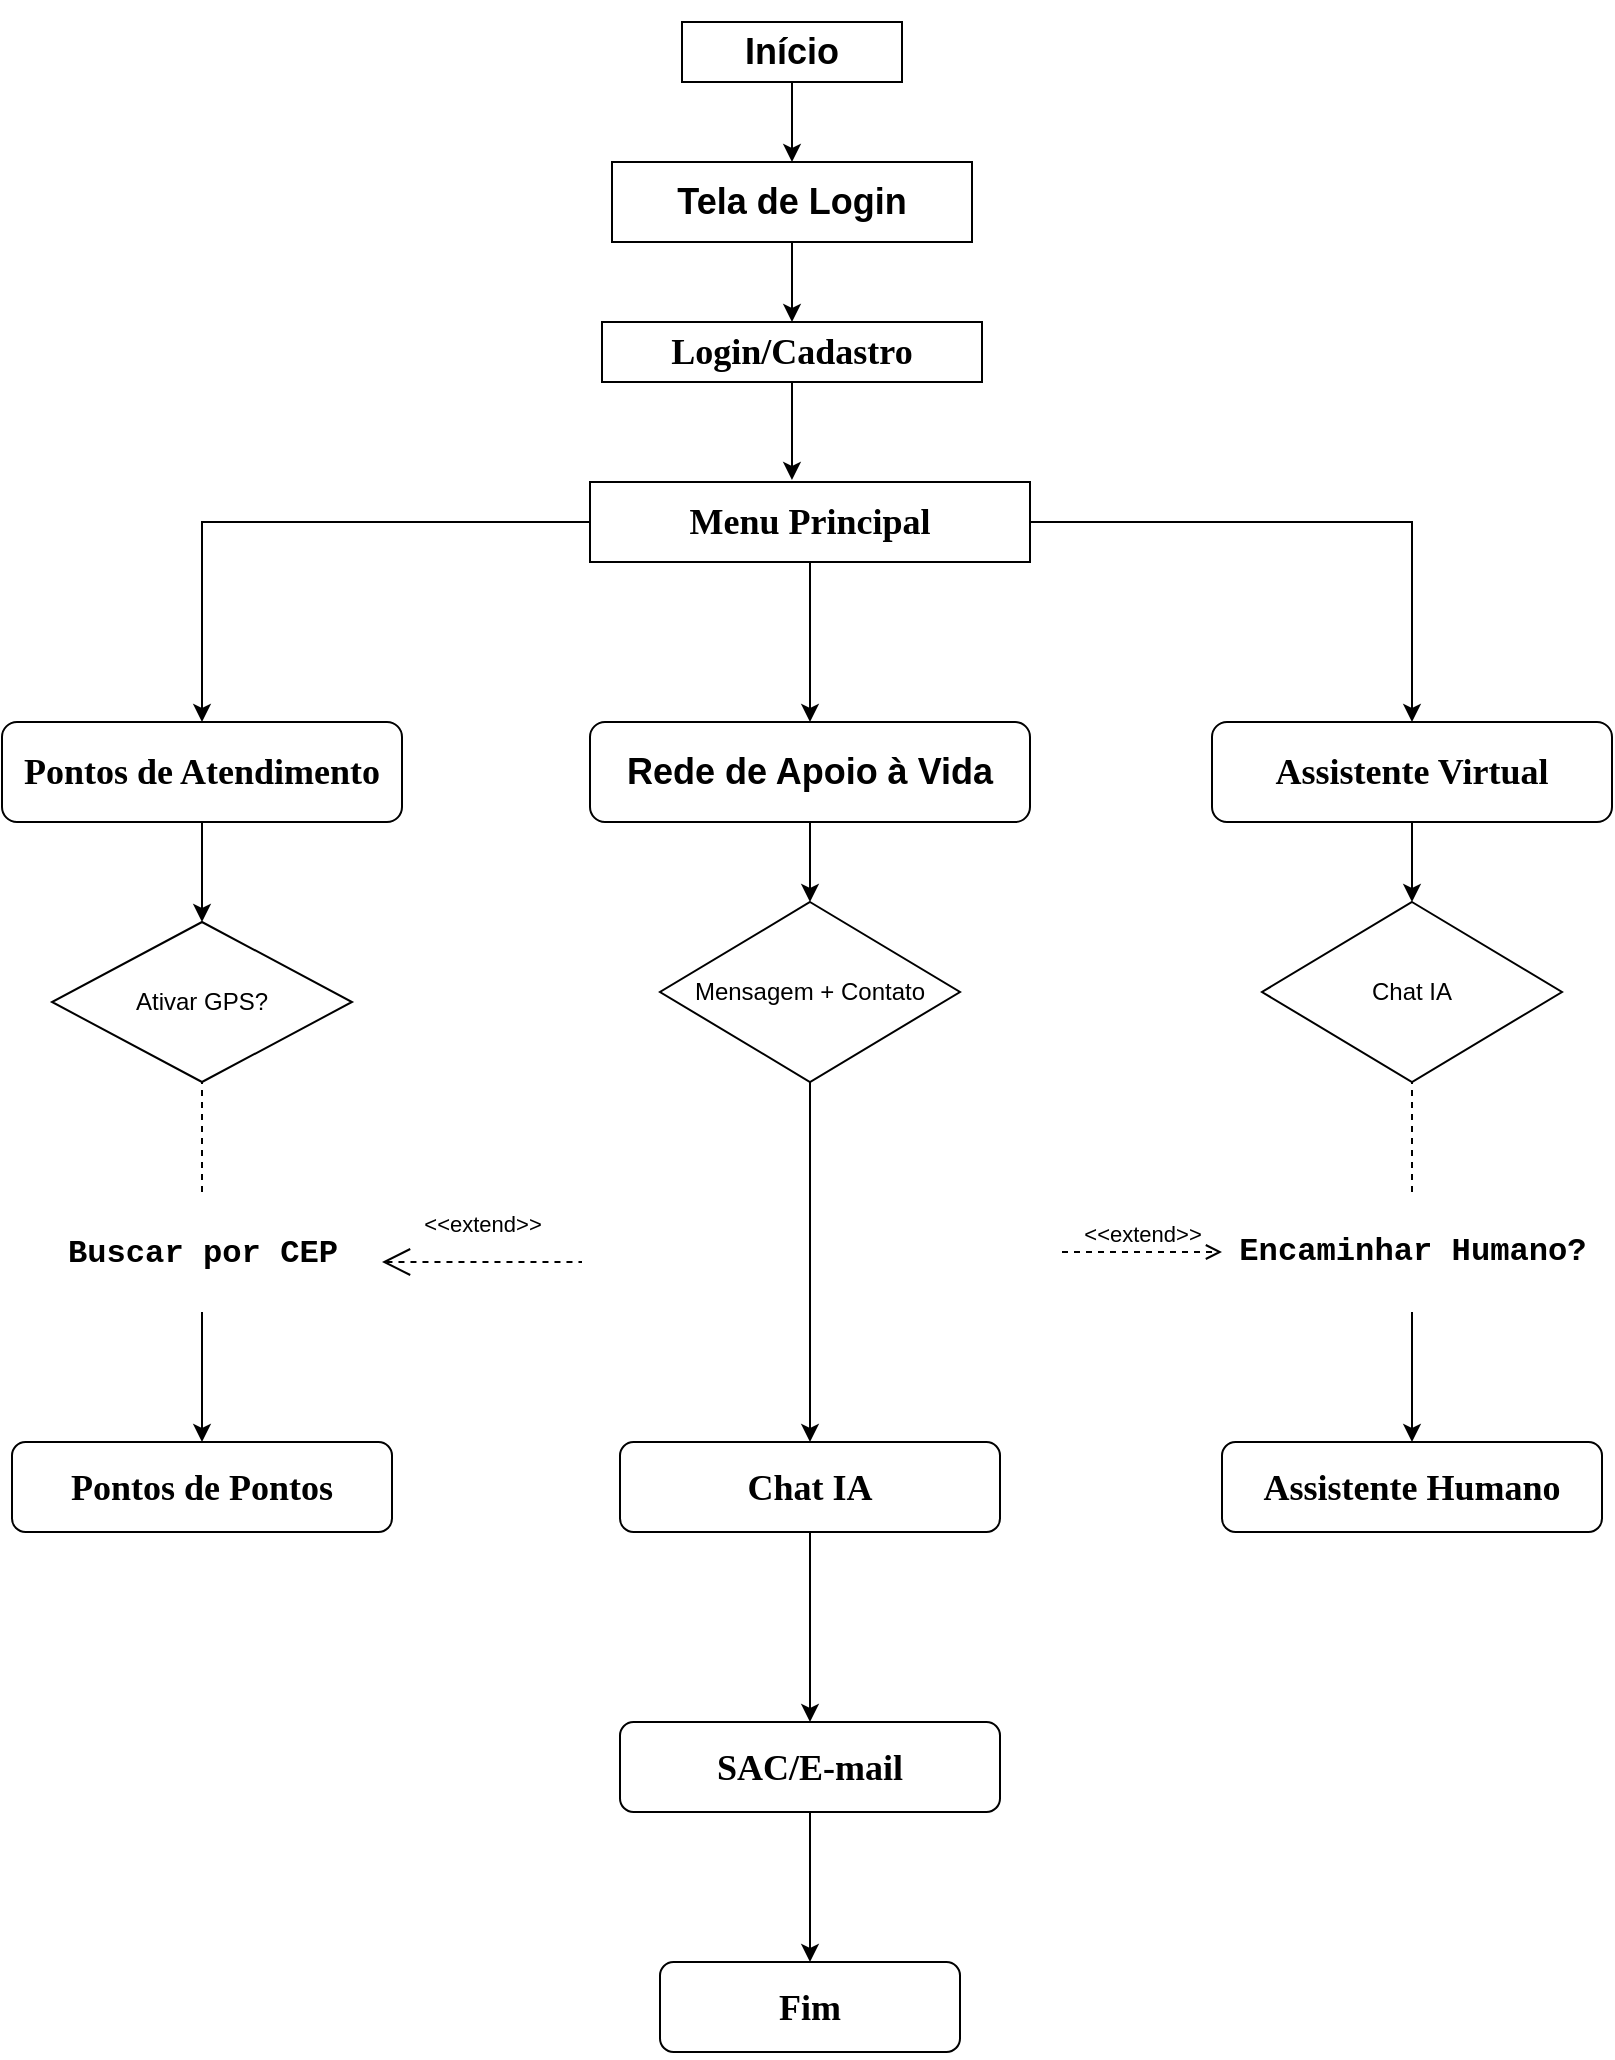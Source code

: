 <mxfile version="28.2.5">
  <diagram name="Página-1" id="JxsheiU9i4KE1aOQSRyR">
    <mxGraphModel dx="872" dy="1600" grid="1" gridSize="10" guides="1" tooltips="1" connect="1" arrows="1" fold="1" page="1" pageScale="1" pageWidth="827" pageHeight="1169" math="0" shadow="0">
      <root>
        <mxCell id="0" />
        <mxCell id="1" parent="0" />
        <mxCell id="VABJSeFgyJ5yQ4H0qmRA-13" style="edgeStyle=orthogonalEdgeStyle;rounded=0;orthogonalLoop=1;jettySize=auto;html=1;exitX=0.5;exitY=1;exitDx=0;exitDy=0;entryX=0.5;entryY=0;entryDx=0;entryDy=0;" edge="1" parent="1" source="VABJSeFgyJ5yQ4H0qmRA-7" target="VABJSeFgyJ5yQ4H0qmRA-9">
          <mxGeometry relative="1" as="geometry" />
        </mxCell>
        <mxCell id="VABJSeFgyJ5yQ4H0qmRA-7" value="&lt;h2&gt;&lt;font style=&quot;vertical-align: inherit;&quot; dir=&quot;auto&quot;&gt;&lt;font style=&quot;vertical-align: inherit;&quot; dir=&quot;auto&quot;&gt;&lt;font style=&quot;vertical-align: inherit;&quot; dir=&quot;auto&quot;&gt;&lt;font style=&quot;vertical-align: inherit;&quot; dir=&quot;auto&quot;&gt;&lt;font style=&quot;vertical-align: inherit;&quot; dir=&quot;auto&quot;&gt;&lt;font style=&quot;vertical-align: inherit;&quot; dir=&quot;auto&quot;&gt;&lt;font style=&quot;vertical-align: inherit;&quot; dir=&quot;auto&quot;&gt;&lt;font style=&quot;vertical-align: inherit;&quot; dir=&quot;auto&quot;&gt;Início&lt;/font&gt;&lt;/font&gt;&lt;/font&gt;&lt;/font&gt;&lt;/font&gt;&lt;/font&gt;&lt;/font&gt;&lt;/font&gt;&lt;/h2&gt;" style="rounded=0;whiteSpace=wrap;html=1;" vertex="1" parent="1">
          <mxGeometry x="350" width="110" height="30" as="geometry" />
        </mxCell>
        <mxCell id="VABJSeFgyJ5yQ4H0qmRA-21" style="edgeStyle=orthogonalEdgeStyle;rounded=0;orthogonalLoop=1;jettySize=auto;html=1;exitX=0.5;exitY=1;exitDx=0;exitDy=0;entryX=0.5;entryY=0;entryDx=0;entryDy=0;" edge="1" parent="1" source="VABJSeFgyJ5yQ4H0qmRA-9" target="VABJSeFgyJ5yQ4H0qmRA-15">
          <mxGeometry relative="1" as="geometry" />
        </mxCell>
        <mxCell id="VABJSeFgyJ5yQ4H0qmRA-9" value="&lt;h2&gt;Tela de Login&lt;/h2&gt;" style="rounded=0;whiteSpace=wrap;html=1;" vertex="1" parent="1">
          <mxGeometry x="315" y="70" width="180" height="40" as="geometry" />
        </mxCell>
        <mxCell id="VABJSeFgyJ5yQ4H0qmRA-15" value="&lt;h2&gt;&lt;font face=&quot;Times New Roman&quot;&gt;Login/Cadastro&lt;/font&gt;&lt;/h2&gt;" style="rounded=0;whiteSpace=wrap;html=1;" vertex="1" parent="1">
          <mxGeometry x="310" y="150" width="190" height="30" as="geometry" />
        </mxCell>
        <mxCell id="VABJSeFgyJ5yQ4H0qmRA-38" style="edgeStyle=orthogonalEdgeStyle;rounded=0;orthogonalLoop=1;jettySize=auto;html=1;exitX=0.5;exitY=1;exitDx=0;exitDy=0;entryX=0.5;entryY=0;entryDx=0;entryDy=0;" edge="1" parent="1" source="VABJSeFgyJ5yQ4H0qmRA-22" target="VABJSeFgyJ5yQ4H0qmRA-30">
          <mxGeometry relative="1" as="geometry" />
        </mxCell>
        <mxCell id="VABJSeFgyJ5yQ4H0qmRA-40" style="edgeStyle=orthogonalEdgeStyle;rounded=0;orthogonalLoop=1;jettySize=auto;html=1;exitX=0;exitY=0.5;exitDx=0;exitDy=0;entryX=0.5;entryY=0;entryDx=0;entryDy=0;" edge="1" parent="1" source="VABJSeFgyJ5yQ4H0qmRA-22" target="VABJSeFgyJ5yQ4H0qmRA-29">
          <mxGeometry relative="1" as="geometry">
            <mxPoint x="110" y="250" as="targetPoint" />
          </mxGeometry>
        </mxCell>
        <mxCell id="VABJSeFgyJ5yQ4H0qmRA-49" style="edgeStyle=orthogonalEdgeStyle;rounded=0;orthogonalLoop=1;jettySize=auto;html=1;exitX=1;exitY=0.5;exitDx=0;exitDy=0;entryX=0.5;entryY=0;entryDx=0;entryDy=0;" edge="1" parent="1" source="VABJSeFgyJ5yQ4H0qmRA-22" target="VABJSeFgyJ5yQ4H0qmRA-31">
          <mxGeometry relative="1" as="geometry">
            <mxPoint x="720" y="250" as="targetPoint" />
          </mxGeometry>
        </mxCell>
        <mxCell id="VABJSeFgyJ5yQ4H0qmRA-22" value="&lt;h2&gt;&lt;font face=&quot;Times New Roman&quot;&gt;Menu Principal&lt;/font&gt;&lt;/h2&gt;" style="rounded=0;whiteSpace=wrap;html=1;" vertex="1" parent="1">
          <mxGeometry x="304" y="230" width="220" height="40" as="geometry" />
        </mxCell>
        <mxCell id="VABJSeFgyJ5yQ4H0qmRA-42" style="edgeStyle=orthogonalEdgeStyle;rounded=0;orthogonalLoop=1;jettySize=auto;html=1;exitX=0.5;exitY=1;exitDx=0;exitDy=0;entryX=0.5;entryY=0;entryDx=0;entryDy=0;" edge="1" parent="1" source="VABJSeFgyJ5yQ4H0qmRA-29" target="VABJSeFgyJ5yQ4H0qmRA-41">
          <mxGeometry relative="1" as="geometry" />
        </mxCell>
        <mxCell id="VABJSeFgyJ5yQ4H0qmRA-29" value="&lt;h2&gt;&lt;font face=&quot;Times New Roman&quot;&gt;Pontos de Atendimento&lt;/font&gt;&lt;/h2&gt;" style="rounded=1;whiteSpace=wrap;html=1;" vertex="1" parent="1">
          <mxGeometry x="10" y="350" width="200" height="50" as="geometry" />
        </mxCell>
        <mxCell id="VABJSeFgyJ5yQ4H0qmRA-48" style="edgeStyle=orthogonalEdgeStyle;rounded=0;orthogonalLoop=1;jettySize=auto;html=1;exitX=0.5;exitY=1;exitDx=0;exitDy=0;entryX=0.5;entryY=0;entryDx=0;entryDy=0;" edge="1" parent="1" source="VABJSeFgyJ5yQ4H0qmRA-30" target="VABJSeFgyJ5yQ4H0qmRA-43">
          <mxGeometry relative="1" as="geometry" />
        </mxCell>
        <mxCell id="VABJSeFgyJ5yQ4H0qmRA-30" value="&lt;h2&gt;Rede de Apoio à Vida&lt;/h2&gt;" style="rounded=1;whiteSpace=wrap;html=1;" vertex="1" parent="1">
          <mxGeometry x="304" y="350" width="220" height="50" as="geometry" />
        </mxCell>
        <mxCell id="VABJSeFgyJ5yQ4H0qmRA-47" style="edgeStyle=orthogonalEdgeStyle;rounded=0;orthogonalLoop=1;jettySize=auto;html=1;exitX=0.5;exitY=1;exitDx=0;exitDy=0;entryX=0.5;entryY=0;entryDx=0;entryDy=0;" edge="1" parent="1" source="VABJSeFgyJ5yQ4H0qmRA-31" target="VABJSeFgyJ5yQ4H0qmRA-44">
          <mxGeometry relative="1" as="geometry" />
        </mxCell>
        <mxCell id="VABJSeFgyJ5yQ4H0qmRA-31" value="&lt;h2&gt;&lt;font face=&quot;Times New Roman&quot;&gt;Assistente Virtual&lt;/font&gt;&lt;/h2&gt;" style="rounded=1;whiteSpace=wrap;html=1;" vertex="1" parent="1">
          <mxGeometry x="615" y="350" width="200" height="50" as="geometry" />
        </mxCell>
        <mxCell id="VABJSeFgyJ5yQ4H0qmRA-33" style="edgeStyle=orthogonalEdgeStyle;rounded=0;orthogonalLoop=1;jettySize=auto;html=1;exitX=0.5;exitY=1;exitDx=0;exitDy=0;entryX=0.459;entryY=-0.025;entryDx=0;entryDy=0;entryPerimeter=0;" edge="1" parent="1" source="VABJSeFgyJ5yQ4H0qmRA-15" target="VABJSeFgyJ5yQ4H0qmRA-22">
          <mxGeometry relative="1" as="geometry" />
        </mxCell>
        <mxCell id="VABJSeFgyJ5yQ4H0qmRA-41" value="Ativar GPS?" style="shape=rhombus;perimeter=rhombusPerimeter;whiteSpace=wrap;html=1;align=center;" vertex="1" parent="1">
          <mxGeometry x="35" y="450" width="150" height="80" as="geometry" />
        </mxCell>
        <mxCell id="VABJSeFgyJ5yQ4H0qmRA-57" style="edgeStyle=orthogonalEdgeStyle;rounded=0;orthogonalLoop=1;jettySize=auto;html=1;exitX=0.5;exitY=1;exitDx=0;exitDy=0;entryX=0.5;entryY=0;entryDx=0;entryDy=0;" edge="1" parent="1" source="VABJSeFgyJ5yQ4H0qmRA-43" target="VABJSeFgyJ5yQ4H0qmRA-56">
          <mxGeometry relative="1" as="geometry" />
        </mxCell>
        <mxCell id="VABJSeFgyJ5yQ4H0qmRA-43" value="Mensagem + Contato" style="shape=rhombus;perimeter=rhombusPerimeter;whiteSpace=wrap;html=1;align=center;" vertex="1" parent="1">
          <mxGeometry x="339" y="440" width="150" height="90" as="geometry" />
        </mxCell>
        <mxCell id="VABJSeFgyJ5yQ4H0qmRA-44" value="Chat IA" style="shape=rhombus;perimeter=rhombusPerimeter;whiteSpace=wrap;html=1;align=center;" vertex="1" parent="1">
          <mxGeometry x="640" y="440" width="150" height="90" as="geometry" />
        </mxCell>
        <mxCell id="VABJSeFgyJ5yQ4H0qmRA-50" value="" style="endArrow=none;dashed=1;html=1;rounded=0;entryX=0.5;entryY=1;entryDx=0;entryDy=0;exitX=0.5;exitY=0;exitDx=0;exitDy=0;" edge="1" parent="1" source="VABJSeFgyJ5yQ4H0qmRA-52" target="VABJSeFgyJ5yQ4H0qmRA-44">
          <mxGeometry width="50" height="50" relative="1" as="geometry">
            <mxPoint x="715" y="560" as="sourcePoint" />
            <mxPoint x="450" y="580" as="targetPoint" />
          </mxGeometry>
        </mxCell>
        <mxCell id="VABJSeFgyJ5yQ4H0qmRA-55" style="edgeStyle=orthogonalEdgeStyle;rounded=0;orthogonalLoop=1;jettySize=auto;html=1;exitX=0.5;exitY=1;exitDx=0;exitDy=0;entryX=0.5;entryY=0;entryDx=0;entryDy=0;" edge="1" parent="1" source="VABJSeFgyJ5yQ4H0qmRA-52" target="VABJSeFgyJ5yQ4H0qmRA-54">
          <mxGeometry relative="1" as="geometry" />
        </mxCell>
        <mxCell id="VABJSeFgyJ5yQ4H0qmRA-52" value="&lt;h6&gt;&lt;font style=&quot;line-height: 300%;&quot; face=&quot;Courier New&quot;&gt;Encaminhar Humano?&lt;/font&gt;&lt;/h6&gt;" style="text;strokeColor=none;fillColor=none;html=1;fontSize=24;fontStyle=1;verticalAlign=middle;align=center;" vertex="1" parent="1">
          <mxGeometry x="640" y="585" width="150" height="60" as="geometry" />
        </mxCell>
        <mxCell id="VABJSeFgyJ5yQ4H0qmRA-54" value="&lt;h2&gt;&lt;font face=&quot;Times New Roman&quot;&gt;Assistente Humano&lt;/font&gt;&lt;/h2&gt;" style="rounded=1;whiteSpace=wrap;html=1;" vertex="1" parent="1">
          <mxGeometry x="620" y="710" width="190" height="45" as="geometry" />
        </mxCell>
        <mxCell id="VABJSeFgyJ5yQ4H0qmRA-60" style="edgeStyle=orthogonalEdgeStyle;rounded=0;orthogonalLoop=1;jettySize=auto;html=1;exitX=0.5;exitY=1;exitDx=0;exitDy=0;entryX=0.5;entryY=0;entryDx=0;entryDy=0;" edge="1" parent="1" source="VABJSeFgyJ5yQ4H0qmRA-56" target="VABJSeFgyJ5yQ4H0qmRA-59">
          <mxGeometry relative="1" as="geometry" />
        </mxCell>
        <mxCell id="VABJSeFgyJ5yQ4H0qmRA-56" value="&lt;h2&gt;&lt;font face=&quot;Times New Roman&quot;&gt;Chat IA&lt;/font&gt;&lt;/h2&gt;" style="rounded=1;whiteSpace=wrap;html=1;" vertex="1" parent="1">
          <mxGeometry x="319" y="710" width="190" height="45" as="geometry" />
        </mxCell>
        <mxCell id="VABJSeFgyJ5yQ4H0qmRA-63" style="edgeStyle=orthogonalEdgeStyle;rounded=0;orthogonalLoop=1;jettySize=auto;html=1;exitX=0.5;exitY=1;exitDx=0;exitDy=0;entryX=0.5;entryY=0;entryDx=0;entryDy=0;" edge="1" parent="1" source="VABJSeFgyJ5yQ4H0qmRA-59" target="VABJSeFgyJ5yQ4H0qmRA-62">
          <mxGeometry relative="1" as="geometry" />
        </mxCell>
        <mxCell id="VABJSeFgyJ5yQ4H0qmRA-59" value="&lt;h2&gt;&lt;font face=&quot;Times New Roman&quot;&gt;SAC/E-mail&lt;/font&gt;&lt;/h2&gt;" style="rounded=1;whiteSpace=wrap;html=1;" vertex="1" parent="1">
          <mxGeometry x="319" y="850" width="190" height="45" as="geometry" />
        </mxCell>
        <mxCell id="VABJSeFgyJ5yQ4H0qmRA-62" value="&lt;h2&gt;&lt;font face=&quot;Times New Roman&quot;&gt;Fim&lt;/font&gt;&lt;/h2&gt;" style="rounded=1;whiteSpace=wrap;html=1;" vertex="1" parent="1">
          <mxGeometry x="339" y="970" width="150" height="45" as="geometry" />
        </mxCell>
        <mxCell id="VABJSeFgyJ5yQ4H0qmRA-65" value="&lt;h2&gt;&lt;font face=&quot;Times New Roman&quot;&gt;Pontos de Pontos&lt;/font&gt;&lt;/h2&gt;" style="rounded=1;whiteSpace=wrap;html=1;" vertex="1" parent="1">
          <mxGeometry x="15" y="710" width="190" height="45" as="geometry" />
        </mxCell>
        <mxCell id="VABJSeFgyJ5yQ4H0qmRA-68" value="&amp;lt;&amp;lt;extend&amp;gt;&amp;gt;" style="html=1;verticalAlign=bottom;labelBackgroundColor=none;endArrow=open;endFill=0;dashed=1;rounded=0;" edge="1" parent="1">
          <mxGeometry width="160" relative="1" as="geometry">
            <mxPoint x="540" y="615" as="sourcePoint" />
            <mxPoint x="620" y="615" as="targetPoint" />
          </mxGeometry>
        </mxCell>
        <mxCell id="VABJSeFgyJ5yQ4H0qmRA-73" style="edgeStyle=orthogonalEdgeStyle;rounded=0;orthogonalLoop=1;jettySize=auto;html=1;exitX=0.5;exitY=1;exitDx=0;exitDy=0;entryX=0.5;entryY=0;entryDx=0;entryDy=0;" edge="1" parent="1" source="VABJSeFgyJ5yQ4H0qmRA-69" target="VABJSeFgyJ5yQ4H0qmRA-65">
          <mxGeometry relative="1" as="geometry" />
        </mxCell>
        <mxCell id="VABJSeFgyJ5yQ4H0qmRA-69" value="&lt;h6&gt;&lt;font face=&quot;Courier New&quot;&gt;Buscar por CEP&lt;/font&gt;&lt;/h6&gt;" style="text;strokeColor=none;fillColor=none;html=1;fontSize=24;fontStyle=1;verticalAlign=middle;align=center;" vertex="1" parent="1">
          <mxGeometry x="35" y="585" width="150" height="60" as="geometry" />
        </mxCell>
        <mxCell id="VABJSeFgyJ5yQ4H0qmRA-70" value="" style="endArrow=none;dashed=1;html=1;rounded=0;entryX=0.5;entryY=1;entryDx=0;entryDy=0;exitX=0.5;exitY=0;exitDx=0;exitDy=0;" edge="1" parent="1" source="VABJSeFgyJ5yQ4H0qmRA-69" target="VABJSeFgyJ5yQ4H0qmRA-41">
          <mxGeometry width="50" height="50" relative="1" as="geometry">
            <mxPoint x="725" y="595" as="sourcePoint" />
            <mxPoint x="725" y="540" as="targetPoint" />
          </mxGeometry>
        </mxCell>
        <mxCell id="VABJSeFgyJ5yQ4H0qmRA-72" value="&amp;lt;&amp;lt;extend&amp;gt;&amp;gt;" style="edgeStyle=none;html=1;startArrow=open;endArrow=none;startSize=12;verticalAlign=bottom;dashed=1;labelBackgroundColor=none;rounded=0;" edge="1" parent="1">
          <mxGeometry y="10" width="160" relative="1" as="geometry">
            <mxPoint x="200" y="620" as="sourcePoint" />
            <mxPoint x="300" y="620" as="targetPoint" />
            <mxPoint as="offset" />
          </mxGeometry>
        </mxCell>
      </root>
    </mxGraphModel>
  </diagram>
</mxfile>
